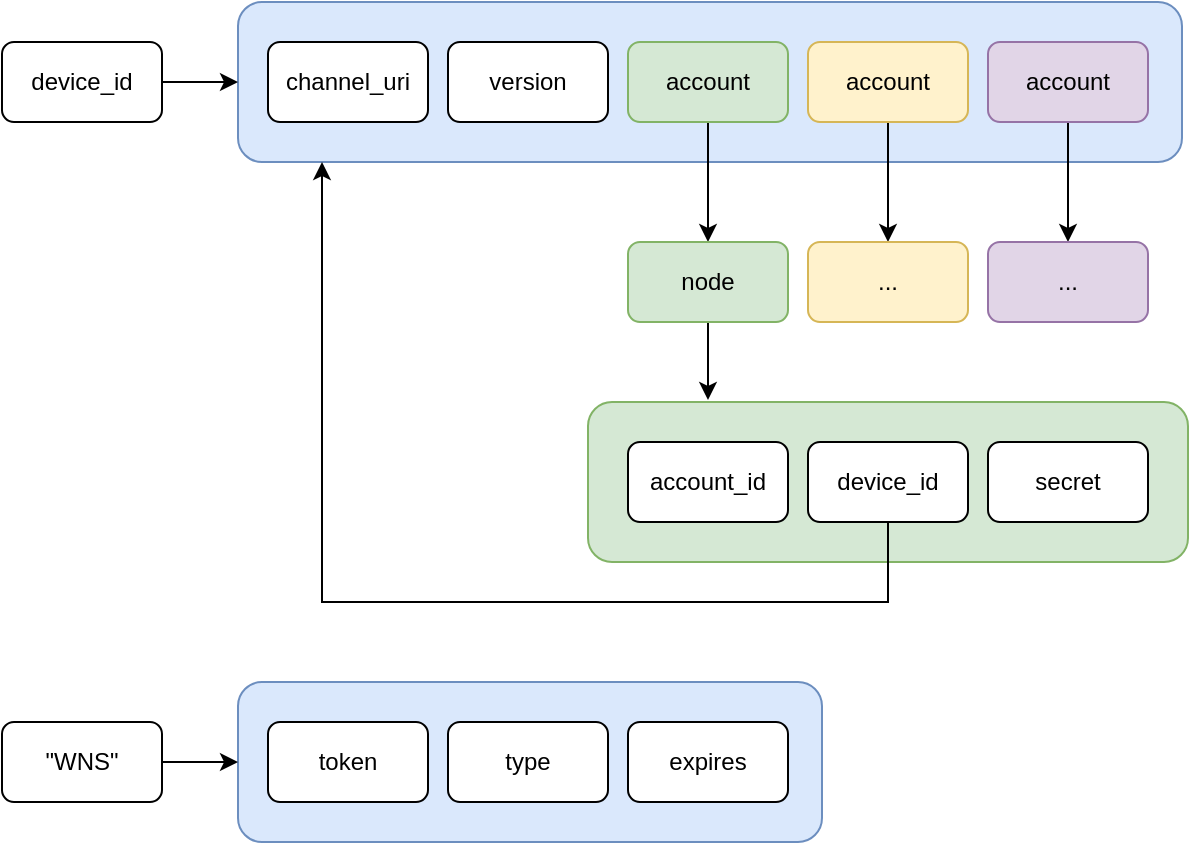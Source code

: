 <mxfile version="16.0.0" type="device"><diagram id="KHpKRAwo1IefoCs0HA6f" name="Page-1"><mxGraphModel dx="1043" dy="727" grid="1" gridSize="10" guides="1" tooltips="1" connect="1" arrows="1" fold="1" page="1" pageScale="1" pageWidth="850" pageHeight="1100" math="0" shadow="0"><root><mxCell id="0"/><mxCell id="1" parent="0"/><mxCell id="BlC6pt-OzYzNGMm5CPm3-6" value="" style="rounded=1;whiteSpace=wrap;html=1;fillColor=#dae8fc;strokeColor=#6c8ebf;" parent="1" vertex="1"><mxGeometry x="238" y="60" width="472" height="80" as="geometry"/></mxCell><mxCell id="BlC6pt-OzYzNGMm5CPm3-14" style="edgeStyle=orthogonalEdgeStyle;rounded=0;orthogonalLoop=1;jettySize=auto;html=1;exitX=1;exitY=0.5;exitDx=0;exitDy=0;" parent="1" source="BlC6pt-OzYzNGMm5CPm3-1" target="BlC6pt-OzYzNGMm5CPm3-6" edge="1"><mxGeometry relative="1" as="geometry"/></mxCell><mxCell id="BlC6pt-OzYzNGMm5CPm3-1" value="device_id" style="rounded=1;whiteSpace=wrap;html=1;" parent="1" vertex="1"><mxGeometry x="120" y="80" width="80" height="40" as="geometry"/></mxCell><mxCell id="BlC6pt-OzYzNGMm5CPm3-2" value="channel_uri" style="rounded=1;whiteSpace=wrap;html=1;" parent="1" vertex="1"><mxGeometry x="253" y="80" width="80" height="40" as="geometry"/></mxCell><mxCell id="BlC6pt-OzYzNGMm5CPm3-11" style="edgeStyle=orthogonalEdgeStyle;rounded=0;orthogonalLoop=1;jettySize=auto;html=1;exitX=0.5;exitY=1;exitDx=0;exitDy=0;" parent="1" source="BlC6pt-OzYzNGMm5CPm3-3" target="BlC6pt-OzYzNGMm5CPm3-8" edge="1"><mxGeometry relative="1" as="geometry"/></mxCell><mxCell id="BlC6pt-OzYzNGMm5CPm3-3" value="account" style="rounded=1;whiteSpace=wrap;html=1;fillColor=#d5e8d4;strokeColor=#82b366;" parent="1" vertex="1"><mxGeometry x="433" y="80" width="80" height="40" as="geometry"/></mxCell><mxCell id="BlC6pt-OzYzNGMm5CPm3-12" style="edgeStyle=orthogonalEdgeStyle;rounded=0;orthogonalLoop=1;jettySize=auto;html=1;exitX=0.5;exitY=1;exitDx=0;exitDy=0;entryX=0.5;entryY=0;entryDx=0;entryDy=0;" parent="1" source="BlC6pt-OzYzNGMm5CPm3-4" target="BlC6pt-OzYzNGMm5CPm3-9" edge="1"><mxGeometry relative="1" as="geometry"/></mxCell><mxCell id="BlC6pt-OzYzNGMm5CPm3-4" value="account" style="rounded=1;whiteSpace=wrap;html=1;fillColor=#fff2cc;strokeColor=#d6b656;" parent="1" vertex="1"><mxGeometry x="523" y="80" width="80" height="40" as="geometry"/></mxCell><mxCell id="BlC6pt-OzYzNGMm5CPm3-13" style="edgeStyle=orthogonalEdgeStyle;rounded=0;orthogonalLoop=1;jettySize=auto;html=1;exitX=0.5;exitY=1;exitDx=0;exitDy=0;entryX=0.5;entryY=0;entryDx=0;entryDy=0;" parent="1" source="BlC6pt-OzYzNGMm5CPm3-5" target="BlC6pt-OzYzNGMm5CPm3-10" edge="1"><mxGeometry relative="1" as="geometry"/></mxCell><mxCell id="BlC6pt-OzYzNGMm5CPm3-5" value="account" style="rounded=1;whiteSpace=wrap;html=1;fillColor=#e1d5e7;strokeColor=#9673a6;" parent="1" vertex="1"><mxGeometry x="613" y="80" width="80" height="40" as="geometry"/></mxCell><mxCell id="BlC6pt-OzYzNGMm5CPm3-18" style="edgeStyle=orthogonalEdgeStyle;rounded=0;orthogonalLoop=1;jettySize=auto;html=1;exitX=0.5;exitY=1;exitDx=0;exitDy=0;" parent="1" source="BlC6pt-OzYzNGMm5CPm3-8" edge="1"><mxGeometry relative="1" as="geometry"><mxPoint x="473" y="259" as="targetPoint"/></mxGeometry></mxCell><mxCell id="BlC6pt-OzYzNGMm5CPm3-8" value="node" style="rounded=1;whiteSpace=wrap;html=1;fillColor=#d5e8d4;strokeColor=#82b366;" parent="1" vertex="1"><mxGeometry x="433" y="180" width="80" height="40" as="geometry"/></mxCell><mxCell id="BlC6pt-OzYzNGMm5CPm3-9" value="..." style="rounded=1;whiteSpace=wrap;html=1;fillColor=#fff2cc;strokeColor=#d6b656;" parent="1" vertex="1"><mxGeometry x="523" y="180" width="80" height="40" as="geometry"/></mxCell><mxCell id="BlC6pt-OzYzNGMm5CPm3-10" value="..." style="rounded=1;whiteSpace=wrap;html=1;fillColor=#e1d5e7;strokeColor=#9673a6;" parent="1" vertex="1"><mxGeometry x="613" y="180" width="80" height="40" as="geometry"/></mxCell><mxCell id="BlC6pt-OzYzNGMm5CPm3-15" value="" style="rounded=1;whiteSpace=wrap;html=1;fillColor=#d5e8d4;strokeColor=#82b366;" parent="1" vertex="1"><mxGeometry x="413" y="260" width="300" height="80" as="geometry"/></mxCell><mxCell id="BlC6pt-OzYzNGMm5CPm3-16" value="account_id" style="rounded=1;whiteSpace=wrap;html=1;" parent="1" vertex="1"><mxGeometry x="433" y="280" width="80" height="40" as="geometry"/></mxCell><mxCell id="BlC6pt-OzYzNGMm5CPm3-19" style="edgeStyle=orthogonalEdgeStyle;rounded=0;orthogonalLoop=1;jettySize=auto;html=1;exitX=0.5;exitY=1;exitDx=0;exitDy=0;" parent="1" source="BlC6pt-OzYzNGMm5CPm3-17" edge="1"><mxGeometry relative="1" as="geometry"><Array as="points"><mxPoint x="478" y="360"/><mxPoint x="280" y="360"/><mxPoint x="280" y="140"/></Array><mxPoint x="280" y="140" as="targetPoint"/></mxGeometry></mxCell><mxCell id="BlC6pt-OzYzNGMm5CPm3-17" value="device_id" style="rounded=1;whiteSpace=wrap;html=1;" parent="1" vertex="1"><mxGeometry x="523" y="280" width="80" height="40" as="geometry"/></mxCell><mxCell id="BlC6pt-OzYzNGMm5CPm3-33" value="" style="rounded=1;whiteSpace=wrap;html=1;fillColor=#dae8fc;strokeColor=#6c8ebf;" parent="1" vertex="1"><mxGeometry x="238" y="400" width="292" height="80" as="geometry"/></mxCell><mxCell id="BlC6pt-OzYzNGMm5CPm3-38" style="edgeStyle=orthogonalEdgeStyle;rounded=0;orthogonalLoop=1;jettySize=auto;html=1;exitX=1;exitY=0.5;exitDx=0;exitDy=0;entryX=0;entryY=0.5;entryDx=0;entryDy=0;" parent="1" source="BlC6pt-OzYzNGMm5CPm3-34" target="BlC6pt-OzYzNGMm5CPm3-33" edge="1"><mxGeometry relative="1" as="geometry"/></mxCell><mxCell id="BlC6pt-OzYzNGMm5CPm3-34" value="&quot;WNS&quot;" style="rounded=1;whiteSpace=wrap;html=1;" parent="1" vertex="1"><mxGeometry x="120" y="420" width="80" height="40" as="geometry"/></mxCell><mxCell id="BlC6pt-OzYzNGMm5CPm3-35" value="token" style="rounded=1;whiteSpace=wrap;html=1;" parent="1" vertex="1"><mxGeometry x="253" y="420" width="80" height="40" as="geometry"/></mxCell><mxCell id="BlC6pt-OzYzNGMm5CPm3-36" value="type" style="rounded=1;whiteSpace=wrap;html=1;" parent="1" vertex="1"><mxGeometry x="343" y="420" width="80" height="40" as="geometry"/></mxCell><mxCell id="BlC6pt-OzYzNGMm5CPm3-37" value="expires" style="rounded=1;whiteSpace=wrap;html=1;" parent="1" vertex="1"><mxGeometry x="433" y="420" width="80" height="40" as="geometry"/></mxCell><mxCell id="2cme46h6d_lpo1N8AOjR-1" value="secret" style="rounded=1;whiteSpace=wrap;html=1;" parent="1" vertex="1"><mxGeometry x="613" y="280" width="80" height="40" as="geometry"/></mxCell><mxCell id="txCkxxS5VMrj90K4cLi9-1" value="version" style="rounded=1;whiteSpace=wrap;html=1;" vertex="1" parent="1"><mxGeometry x="343" y="80" width="80" height="40" as="geometry"/></mxCell></root></mxGraphModel></diagram></mxfile>